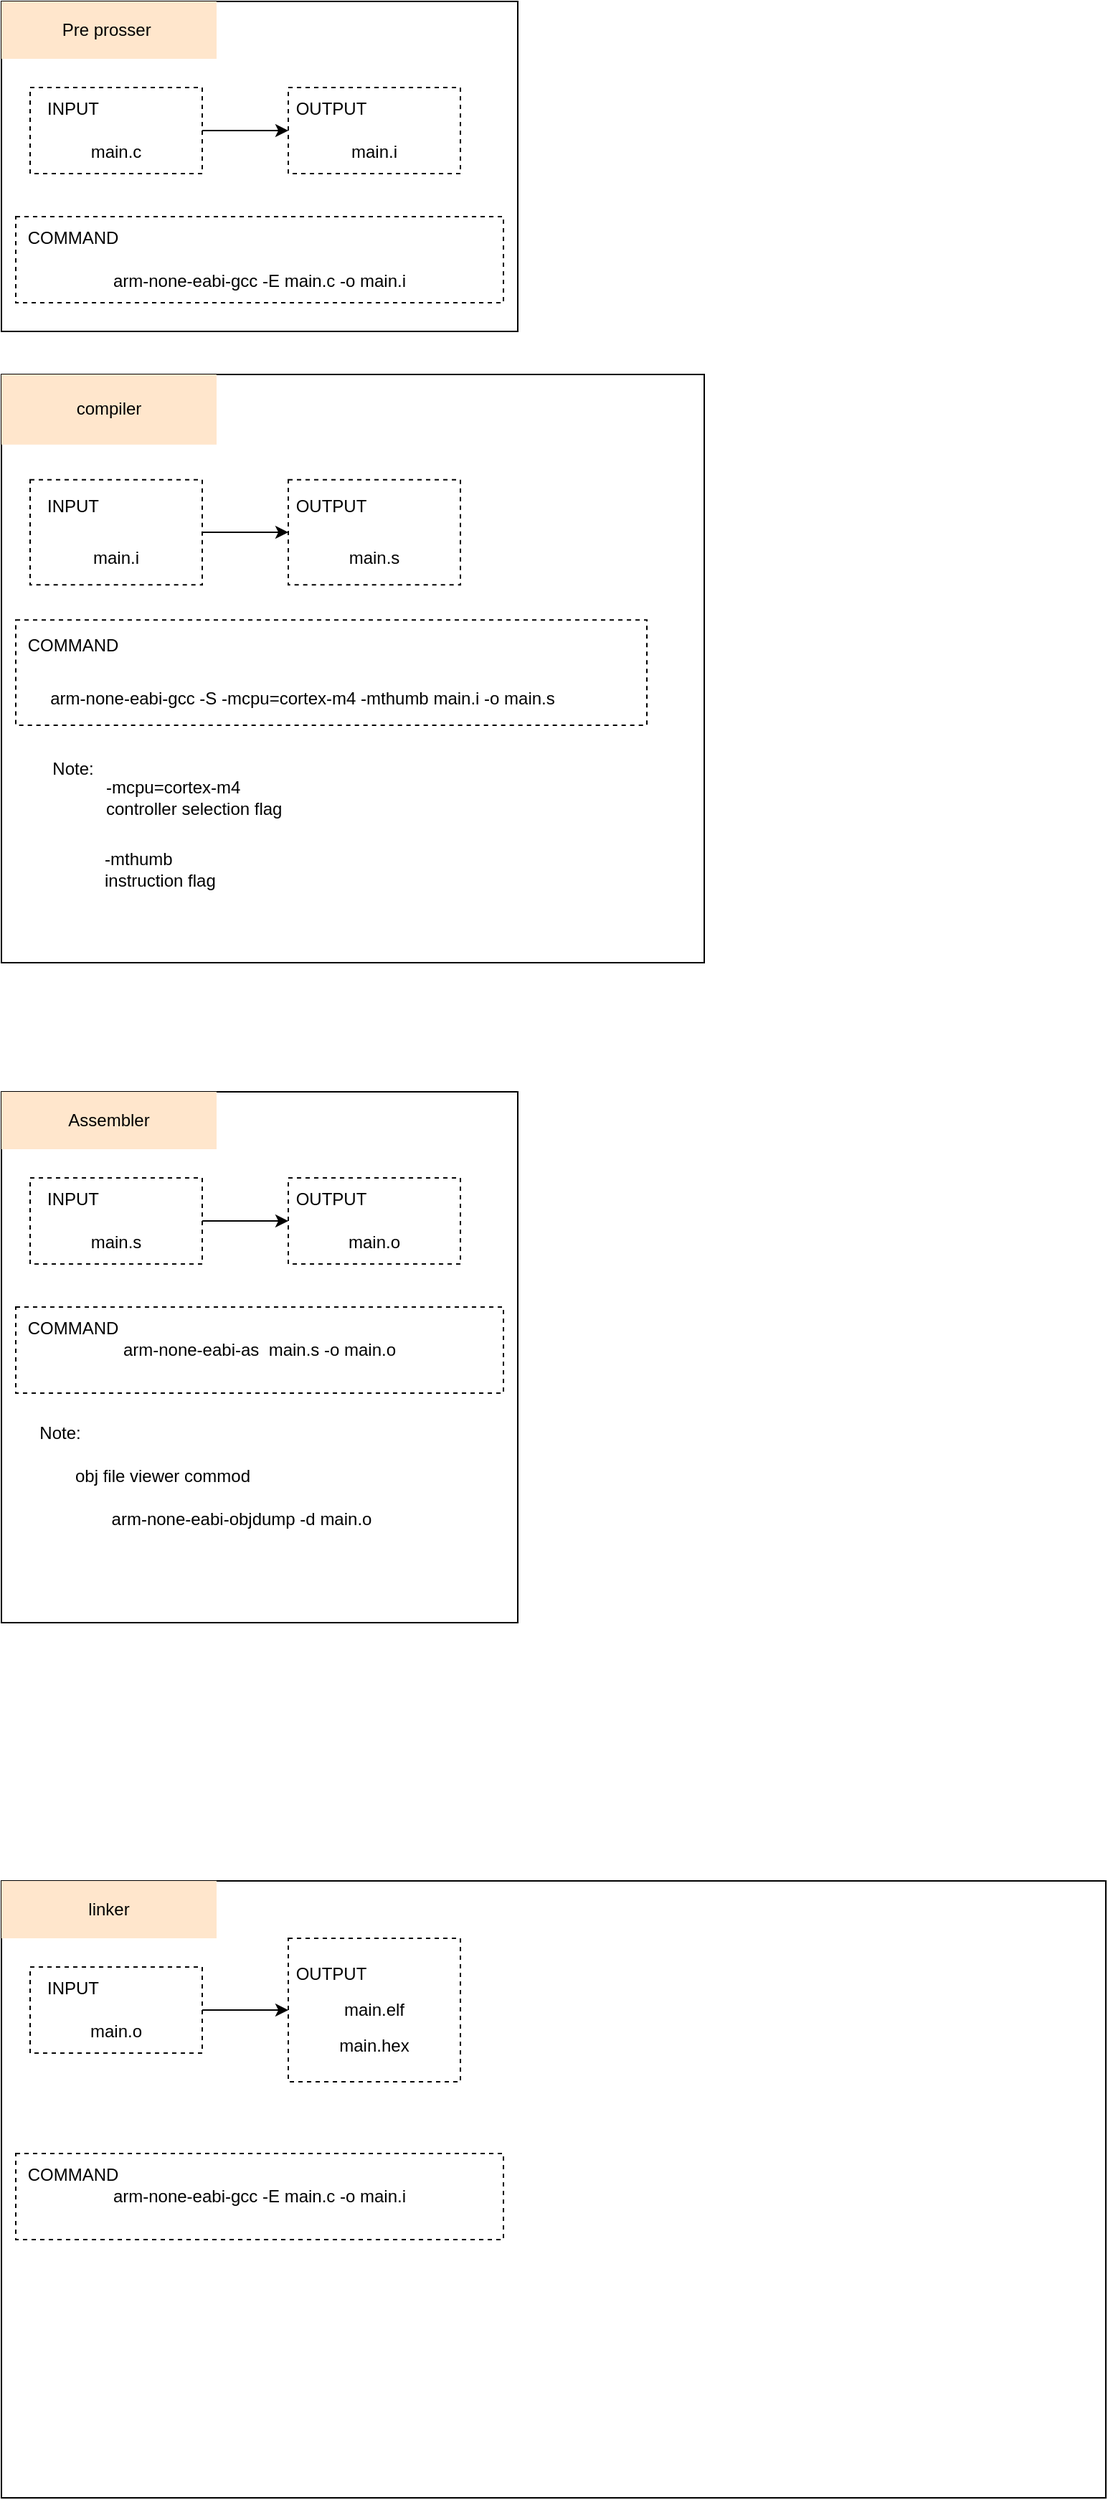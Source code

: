 <mxfile version="26.2.14">
  <diagram name="Page-1" id="BC8Oxdii62xuA8r6NCRO">
    <mxGraphModel dx="983" dy="733" grid="1" gridSize="10" guides="1" tooltips="1" connect="1" arrows="1" fold="1" page="1" pageScale="1" pageWidth="827" pageHeight="1169" math="0" shadow="0">
      <root>
        <mxCell id="0" />
        <mxCell id="1" parent="0" />
        <mxCell id="hQiSCkWojdwhhGaJqLUB-5" value="" style="group" vertex="1" connectable="0" parent="1">
          <mxGeometry x="170" y="30" width="360" height="230" as="geometry" />
        </mxCell>
        <mxCell id="0LG0XsHrcLDaFfg-o1A3-2" value="" style="rounded=0;whiteSpace=wrap;html=1;fillColor=none;" parent="hQiSCkWojdwhhGaJqLUB-5" vertex="1">
          <mxGeometry width="360" height="230" as="geometry" />
        </mxCell>
        <mxCell id="0LG0XsHrcLDaFfg-o1A3-1" value="Pre prosser&amp;nbsp;" style="rounded=0;whiteSpace=wrap;html=1;fillColor=#ffe6cc;strokeColor=none;" parent="hQiSCkWojdwhhGaJqLUB-5" vertex="1">
          <mxGeometry width="150" height="40" as="geometry" />
        </mxCell>
        <mxCell id="0LG0XsHrcLDaFfg-o1A3-7" value="" style="group" parent="hQiSCkWojdwhhGaJqLUB-5" vertex="1" connectable="0">
          <mxGeometry x="20" y="60" width="120" height="60" as="geometry" />
        </mxCell>
        <mxCell id="0LG0XsHrcLDaFfg-o1A3-4" value="" style="rounded=0;whiteSpace=wrap;html=1;fillColor=none;dashed=1;" parent="0LG0XsHrcLDaFfg-o1A3-7" vertex="1">
          <mxGeometry width="120" height="60" as="geometry" />
        </mxCell>
        <mxCell id="0LG0XsHrcLDaFfg-o1A3-5" value="INPUT" style="text;html=1;align=center;verticalAlign=middle;whiteSpace=wrap;rounded=0;" parent="0LG0XsHrcLDaFfg-o1A3-7" vertex="1">
          <mxGeometry width="60" height="30" as="geometry" />
        </mxCell>
        <mxCell id="0LG0XsHrcLDaFfg-o1A3-6" value="main.c" style="text;html=1;align=center;verticalAlign=middle;whiteSpace=wrap;rounded=0;" parent="0LG0XsHrcLDaFfg-o1A3-7" vertex="1">
          <mxGeometry x="30" y="30" width="60" height="30" as="geometry" />
        </mxCell>
        <mxCell id="0LG0XsHrcLDaFfg-o1A3-8" value="" style="group" parent="hQiSCkWojdwhhGaJqLUB-5" vertex="1" connectable="0">
          <mxGeometry x="200" y="60" width="120" height="60" as="geometry" />
        </mxCell>
        <mxCell id="0LG0XsHrcLDaFfg-o1A3-9" value="" style="rounded=0;whiteSpace=wrap;html=1;fillColor=none;dashed=1;" parent="0LG0XsHrcLDaFfg-o1A3-8" vertex="1">
          <mxGeometry width="120" height="60" as="geometry" />
        </mxCell>
        <mxCell id="0LG0XsHrcLDaFfg-o1A3-10" value="OUTPUT" style="text;html=1;align=center;verticalAlign=middle;whiteSpace=wrap;rounded=0;" parent="0LG0XsHrcLDaFfg-o1A3-8" vertex="1">
          <mxGeometry width="60" height="30" as="geometry" />
        </mxCell>
        <mxCell id="0LG0XsHrcLDaFfg-o1A3-11" value="main.i" style="text;html=1;align=center;verticalAlign=middle;whiteSpace=wrap;rounded=0;" parent="0LG0XsHrcLDaFfg-o1A3-8" vertex="1">
          <mxGeometry x="30" y="30" width="60" height="30" as="geometry" />
        </mxCell>
        <mxCell id="0LG0XsHrcLDaFfg-o1A3-14" style="edgeStyle=orthogonalEdgeStyle;rounded=0;orthogonalLoop=1;jettySize=auto;html=1;entryX=0;entryY=0.5;entryDx=0;entryDy=0;" parent="hQiSCkWojdwhhGaJqLUB-5" source="0LG0XsHrcLDaFfg-o1A3-4" target="0LG0XsHrcLDaFfg-o1A3-9" edge="1">
          <mxGeometry relative="1" as="geometry" />
        </mxCell>
        <mxCell id="hQiSCkWojdwhhGaJqLUB-1" value="" style="group" vertex="1" connectable="0" parent="hQiSCkWojdwhhGaJqLUB-5">
          <mxGeometry x="100" y="150" width="250" height="60" as="geometry" />
        </mxCell>
        <mxCell id="hQiSCkWojdwhhGaJqLUB-2" value="" style="rounded=0;whiteSpace=wrap;html=1;fillColor=none;dashed=1;" vertex="1" parent="hQiSCkWojdwhhGaJqLUB-1">
          <mxGeometry x="-90" width="340" height="60" as="geometry" />
        </mxCell>
        <mxCell id="hQiSCkWojdwhhGaJqLUB-3" value="COMMAND" style="text;html=1;align=center;verticalAlign=middle;whiteSpace=wrap;rounded=0;" vertex="1" parent="hQiSCkWojdwhhGaJqLUB-1">
          <mxGeometry x="-90" width="80" height="30" as="geometry" />
        </mxCell>
        <mxCell id="hQiSCkWojdwhhGaJqLUB-4" value="arm-none-eabi-gcc -E main.c -o main.i" style="text;html=1;align=center;verticalAlign=middle;whiteSpace=wrap;rounded=0;" vertex="1" parent="hQiSCkWojdwhhGaJqLUB-5">
          <mxGeometry x="10" y="180" width="340" height="30" as="geometry" />
        </mxCell>
        <mxCell id="hQiSCkWojdwhhGaJqLUB-39" value="" style="rounded=0;whiteSpace=wrap;html=1;fillColor=none;" vertex="1" parent="1">
          <mxGeometry x="170" y="1340" width="770" height="430" as="geometry" />
        </mxCell>
        <mxCell id="hQiSCkWojdwhhGaJqLUB-40" value="linker" style="rounded=0;whiteSpace=wrap;html=1;fillColor=#ffe6cc;strokeColor=none;" vertex="1" parent="1">
          <mxGeometry x="170" y="1340" width="150" height="40" as="geometry" />
        </mxCell>
        <mxCell id="hQiSCkWojdwhhGaJqLUB-41" value="" style="group" vertex="1" connectable="0" parent="1">
          <mxGeometry x="190" y="1400" width="120" height="60" as="geometry" />
        </mxCell>
        <mxCell id="hQiSCkWojdwhhGaJqLUB-42" value="" style="rounded=0;whiteSpace=wrap;html=1;fillColor=none;dashed=1;" vertex="1" parent="hQiSCkWojdwhhGaJqLUB-41">
          <mxGeometry width="120" height="60" as="geometry" />
        </mxCell>
        <mxCell id="hQiSCkWojdwhhGaJqLUB-43" value="INPUT" style="text;html=1;align=center;verticalAlign=middle;whiteSpace=wrap;rounded=0;" vertex="1" parent="hQiSCkWojdwhhGaJqLUB-41">
          <mxGeometry width="60" height="30" as="geometry" />
        </mxCell>
        <mxCell id="hQiSCkWojdwhhGaJqLUB-44" value="main.o" style="text;html=1;align=center;verticalAlign=middle;whiteSpace=wrap;rounded=0;" vertex="1" parent="hQiSCkWojdwhhGaJqLUB-41">
          <mxGeometry x="30" y="30" width="60" height="30" as="geometry" />
        </mxCell>
        <mxCell id="hQiSCkWojdwhhGaJqLUB-45" value="" style="group" vertex="1" connectable="0" parent="1">
          <mxGeometry x="370" y="1380" width="120" height="100" as="geometry" />
        </mxCell>
        <mxCell id="hQiSCkWojdwhhGaJqLUB-46" value="" style="rounded=0;whiteSpace=wrap;html=1;fillColor=none;dashed=1;" vertex="1" parent="hQiSCkWojdwhhGaJqLUB-45">
          <mxGeometry width="120" height="100" as="geometry" />
        </mxCell>
        <mxCell id="hQiSCkWojdwhhGaJqLUB-47" value="OUTPUT" style="text;html=1;align=center;verticalAlign=middle;whiteSpace=wrap;rounded=0;" vertex="1" parent="hQiSCkWojdwhhGaJqLUB-45">
          <mxGeometry width="60" height="50" as="geometry" />
        </mxCell>
        <mxCell id="hQiSCkWojdwhhGaJqLUB-48" value="main.elf" style="text;html=1;align=center;verticalAlign=middle;whiteSpace=wrap;rounded=0;" vertex="1" parent="hQiSCkWojdwhhGaJqLUB-45">
          <mxGeometry x="30" y="37.5" width="60" height="25" as="geometry" />
        </mxCell>
        <mxCell id="hQiSCkWojdwhhGaJqLUB-54" value="main.hex" style="text;html=1;align=center;verticalAlign=middle;whiteSpace=wrap;rounded=0;" vertex="1" parent="hQiSCkWojdwhhGaJqLUB-45">
          <mxGeometry x="30" y="62.5" width="60" height="25" as="geometry" />
        </mxCell>
        <mxCell id="hQiSCkWojdwhhGaJqLUB-49" style="edgeStyle=orthogonalEdgeStyle;rounded=0;orthogonalLoop=1;jettySize=auto;html=1;entryX=0;entryY=0.5;entryDx=0;entryDy=0;" edge="1" parent="1" source="hQiSCkWojdwhhGaJqLUB-42" target="hQiSCkWojdwhhGaJqLUB-46">
          <mxGeometry relative="1" as="geometry" />
        </mxCell>
        <mxCell id="hQiSCkWojdwhhGaJqLUB-50" value="" style="group" vertex="1" connectable="0" parent="1">
          <mxGeometry x="270" y="1530" width="250" height="60" as="geometry" />
        </mxCell>
        <mxCell id="hQiSCkWojdwhhGaJqLUB-51" value="" style="rounded=0;whiteSpace=wrap;html=1;fillColor=none;dashed=1;" vertex="1" parent="hQiSCkWojdwhhGaJqLUB-50">
          <mxGeometry x="-90" width="340" height="60" as="geometry" />
        </mxCell>
        <mxCell id="hQiSCkWojdwhhGaJqLUB-52" value="COMMAND" style="text;html=1;align=center;verticalAlign=middle;whiteSpace=wrap;rounded=0;" vertex="1" parent="hQiSCkWojdwhhGaJqLUB-50">
          <mxGeometry x="-90" width="80" height="30" as="geometry" />
        </mxCell>
        <mxCell id="hQiSCkWojdwhhGaJqLUB-53" value="arm-none-eabi-gcc -E main.c -o main.i" style="text;html=1;align=center;verticalAlign=middle;whiteSpace=wrap;rounded=0;" vertex="1" parent="hQiSCkWojdwhhGaJqLUB-50">
          <mxGeometry x="-90" y="15" width="340" height="30" as="geometry" />
        </mxCell>
        <mxCell id="hQiSCkWojdwhhGaJqLUB-7" value="" style="rounded=0;whiteSpace=wrap;html=1;fillColor=none;container=0;" vertex="1" parent="1">
          <mxGeometry x="170" y="290" width="490" height="410" as="geometry" />
        </mxCell>
        <mxCell id="hQiSCkWojdwhhGaJqLUB-8" value="compiler" style="rounded=0;whiteSpace=wrap;html=1;fillColor=#ffe6cc;strokeColor=none;container=0;" vertex="1" parent="1">
          <mxGeometry x="170" y="290" width="150" height="48.889" as="geometry" />
        </mxCell>
        <mxCell id="hQiSCkWojdwhhGaJqLUB-17" style="edgeStyle=orthogonalEdgeStyle;rounded=0;orthogonalLoop=1;jettySize=auto;html=1;entryX=0;entryY=0.5;entryDx=0;entryDy=0;" edge="1" parent="1" source="hQiSCkWojdwhhGaJqLUB-10" target="hQiSCkWojdwhhGaJqLUB-14">
          <mxGeometry relative="1" as="geometry" />
        </mxCell>
        <mxCell id="hQiSCkWojdwhhGaJqLUB-55" value="Note:" style="text;html=1;align=center;verticalAlign=middle;whiteSpace=wrap;rounded=0;container=0;" vertex="1" parent="1">
          <mxGeometry x="190" y="546.667" width="60" height="36.667" as="geometry" />
        </mxCell>
        <mxCell id="hQiSCkWojdwhhGaJqLUB-73" value="-mcpu=cortex-m4&amp;nbsp; controller selection flag" style="text;html=1;align=left;verticalAlign=middle;whiteSpace=wrap;rounded=0;container=0;" vertex="1" parent="1">
          <mxGeometry x="241" y="570" width="130" height="30" as="geometry" />
        </mxCell>
        <mxCell id="hQiSCkWojdwhhGaJqLUB-10" value="" style="rounded=0;whiteSpace=wrap;html=1;fillColor=none;dashed=1;container=0;" vertex="1" parent="1">
          <mxGeometry x="190" y="363.333" width="120" height="73.333" as="geometry" />
        </mxCell>
        <mxCell id="hQiSCkWojdwhhGaJqLUB-11" value="INPUT" style="text;html=1;align=center;verticalAlign=middle;whiteSpace=wrap;rounded=0;container=0;" vertex="1" parent="1">
          <mxGeometry x="190" y="363.333" width="60" height="36.667" as="geometry" />
        </mxCell>
        <mxCell id="hQiSCkWojdwhhGaJqLUB-12" value="main.i" style="text;html=1;align=center;verticalAlign=middle;whiteSpace=wrap;rounded=0;container=0;" vertex="1" parent="1">
          <mxGeometry x="220" y="400.0" width="60" height="36.667" as="geometry" />
        </mxCell>
        <mxCell id="hQiSCkWojdwhhGaJqLUB-14" value="" style="rounded=0;whiteSpace=wrap;html=1;fillColor=none;dashed=1;container=0;" vertex="1" parent="1">
          <mxGeometry x="370" y="363.333" width="120" height="73.333" as="geometry" />
        </mxCell>
        <mxCell id="hQiSCkWojdwhhGaJqLUB-15" value="OUTPUT" style="text;html=1;align=center;verticalAlign=middle;whiteSpace=wrap;rounded=0;container=0;" vertex="1" parent="1">
          <mxGeometry x="370" y="363.333" width="60" height="36.667" as="geometry" />
        </mxCell>
        <mxCell id="hQiSCkWojdwhhGaJqLUB-16" value="main.s" style="text;html=1;align=center;verticalAlign=middle;whiteSpace=wrap;rounded=0;container=0;" vertex="1" parent="1">
          <mxGeometry x="400" y="400.0" width="60" height="36.667" as="geometry" />
        </mxCell>
        <mxCell id="hQiSCkWojdwhhGaJqLUB-19" value="" style="rounded=0;whiteSpace=wrap;html=1;fillColor=none;dashed=1;container=0;" vertex="1" parent="1">
          <mxGeometry x="180" y="461.11" width="440" height="73.33" as="geometry" />
        </mxCell>
        <mxCell id="hQiSCkWojdwhhGaJqLUB-20" value="COMMAND" style="text;html=1;align=center;verticalAlign=middle;whiteSpace=wrap;rounded=0;container=0;" vertex="1" parent="1">
          <mxGeometry x="180" y="461.111" width="80" height="36.667" as="geometry" />
        </mxCell>
        <mxCell id="hQiSCkWojdwhhGaJqLUB-21" value="arm-none-eabi-gcc -S -mcpu=cortex-m4 -mthumb main.i -o main.s" style="text;html=1;align=center;verticalAlign=middle;whiteSpace=wrap;rounded=0;container=0;" vertex="1" parent="1">
          <mxGeometry x="180" y="497.78" width="400" height="36.67" as="geometry" />
        </mxCell>
        <mxCell id="hQiSCkWojdwhhGaJqLUB-74" value="&lt;span style=&quot;text-align: center;&quot;&gt;-mthumb&lt;/span&gt;&lt;div&gt;&lt;span style=&quot;text-align: center;&quot;&gt;instruction flag&lt;/span&gt;&lt;/div&gt;" style="text;html=1;align=left;verticalAlign=middle;whiteSpace=wrap;rounded=0;container=0;" vertex="1" parent="1">
          <mxGeometry x="240" y="620" width="130" height="30" as="geometry" />
        </mxCell>
        <mxCell id="hQiSCkWojdwhhGaJqLUB-23" value="" style="rounded=0;whiteSpace=wrap;html=1;fillColor=none;container=0;" vertex="1" parent="1">
          <mxGeometry x="170" y="790" width="360" height="370" as="geometry" />
        </mxCell>
        <mxCell id="hQiSCkWojdwhhGaJqLUB-24" value="Assembler" style="rounded=0;whiteSpace=wrap;html=1;fillColor=#ffe6cc;strokeColor=none;container=0;" vertex="1" parent="1">
          <mxGeometry x="170" y="790" width="150" height="40" as="geometry" />
        </mxCell>
        <mxCell id="hQiSCkWojdwhhGaJqLUB-33" style="edgeStyle=orthogonalEdgeStyle;rounded=0;orthogonalLoop=1;jettySize=auto;html=1;entryX=0;entryY=0.5;entryDx=0;entryDy=0;" edge="1" parent="1" source="hQiSCkWojdwhhGaJqLUB-26" target="hQiSCkWojdwhhGaJqLUB-30">
          <mxGeometry relative="1" as="geometry" />
        </mxCell>
        <mxCell id="hQiSCkWojdwhhGaJqLUB-26" value="" style="rounded=0;whiteSpace=wrap;html=1;fillColor=none;dashed=1;container=0;" vertex="1" parent="1">
          <mxGeometry x="190" y="850" width="120" height="60" as="geometry" />
        </mxCell>
        <mxCell id="hQiSCkWojdwhhGaJqLUB-27" value="INPUT" style="text;html=1;align=center;verticalAlign=middle;whiteSpace=wrap;rounded=0;container=0;" vertex="1" parent="1">
          <mxGeometry x="190" y="850" width="60" height="30" as="geometry" />
        </mxCell>
        <mxCell id="hQiSCkWojdwhhGaJqLUB-28" value="main.s" style="text;html=1;align=center;verticalAlign=middle;whiteSpace=wrap;rounded=0;container=0;" vertex="1" parent="1">
          <mxGeometry x="220" y="880" width="60" height="30" as="geometry" />
        </mxCell>
        <mxCell id="hQiSCkWojdwhhGaJqLUB-30" value="" style="rounded=0;whiteSpace=wrap;html=1;fillColor=none;dashed=1;container=0;" vertex="1" parent="1">
          <mxGeometry x="370" y="850" width="120" height="60" as="geometry" />
        </mxCell>
        <mxCell id="hQiSCkWojdwhhGaJqLUB-31" value="OUTPUT" style="text;html=1;align=center;verticalAlign=middle;whiteSpace=wrap;rounded=0;container=0;" vertex="1" parent="1">
          <mxGeometry x="370" y="850" width="60" height="30" as="geometry" />
        </mxCell>
        <mxCell id="hQiSCkWojdwhhGaJqLUB-32" value="main.o" style="text;html=1;align=center;verticalAlign=middle;whiteSpace=wrap;rounded=0;container=0;" vertex="1" parent="1">
          <mxGeometry x="400" y="880" width="60" height="30" as="geometry" />
        </mxCell>
        <mxCell id="hQiSCkWojdwhhGaJqLUB-35" value="" style="rounded=0;whiteSpace=wrap;html=1;fillColor=none;dashed=1;container=0;" vertex="1" parent="1">
          <mxGeometry x="180" y="940" width="340" height="60" as="geometry" />
        </mxCell>
        <mxCell id="hQiSCkWojdwhhGaJqLUB-36" value="COMMAND" style="text;html=1;align=center;verticalAlign=middle;whiteSpace=wrap;rounded=0;container=0;" vertex="1" parent="1">
          <mxGeometry x="180" y="940" width="80" height="30" as="geometry" />
        </mxCell>
        <mxCell id="hQiSCkWojdwhhGaJqLUB-37" value="arm-none-eabi-as&amp;nbsp; main.s -o main.o" style="text;html=1;align=center;verticalAlign=middle;whiteSpace=wrap;rounded=0;container=0;" vertex="1" parent="1">
          <mxGeometry x="180" y="955" width="340" height="30" as="geometry" />
        </mxCell>
        <mxCell id="hQiSCkWojdwhhGaJqLUB-75" value="Note:" style="text;html=1;align=center;verticalAlign=middle;whiteSpace=wrap;rounded=0;container=0;" vertex="1" parent="1">
          <mxGeometry x="181" y="1009.997" width="60" height="36.667" as="geometry" />
        </mxCell>
        <mxCell id="hQiSCkWojdwhhGaJqLUB-76" value="obj file viewer commod" style="text;html=1;align=center;verticalAlign=middle;whiteSpace=wrap;rounded=0;container=0;" vertex="1" parent="1">
          <mxGeometry x="210" y="1040" width="145" height="36.67" as="geometry" />
        </mxCell>
        <mxCell id="hQiSCkWojdwhhGaJqLUB-77" value="arm-none-eabi-objdump -d main.o" style="text;html=1;align=center;verticalAlign=middle;whiteSpace=wrap;rounded=0;container=0;" vertex="1" parent="1">
          <mxGeometry x="220" y="1070" width="235" height="36.67" as="geometry" />
        </mxCell>
      </root>
    </mxGraphModel>
  </diagram>
</mxfile>
